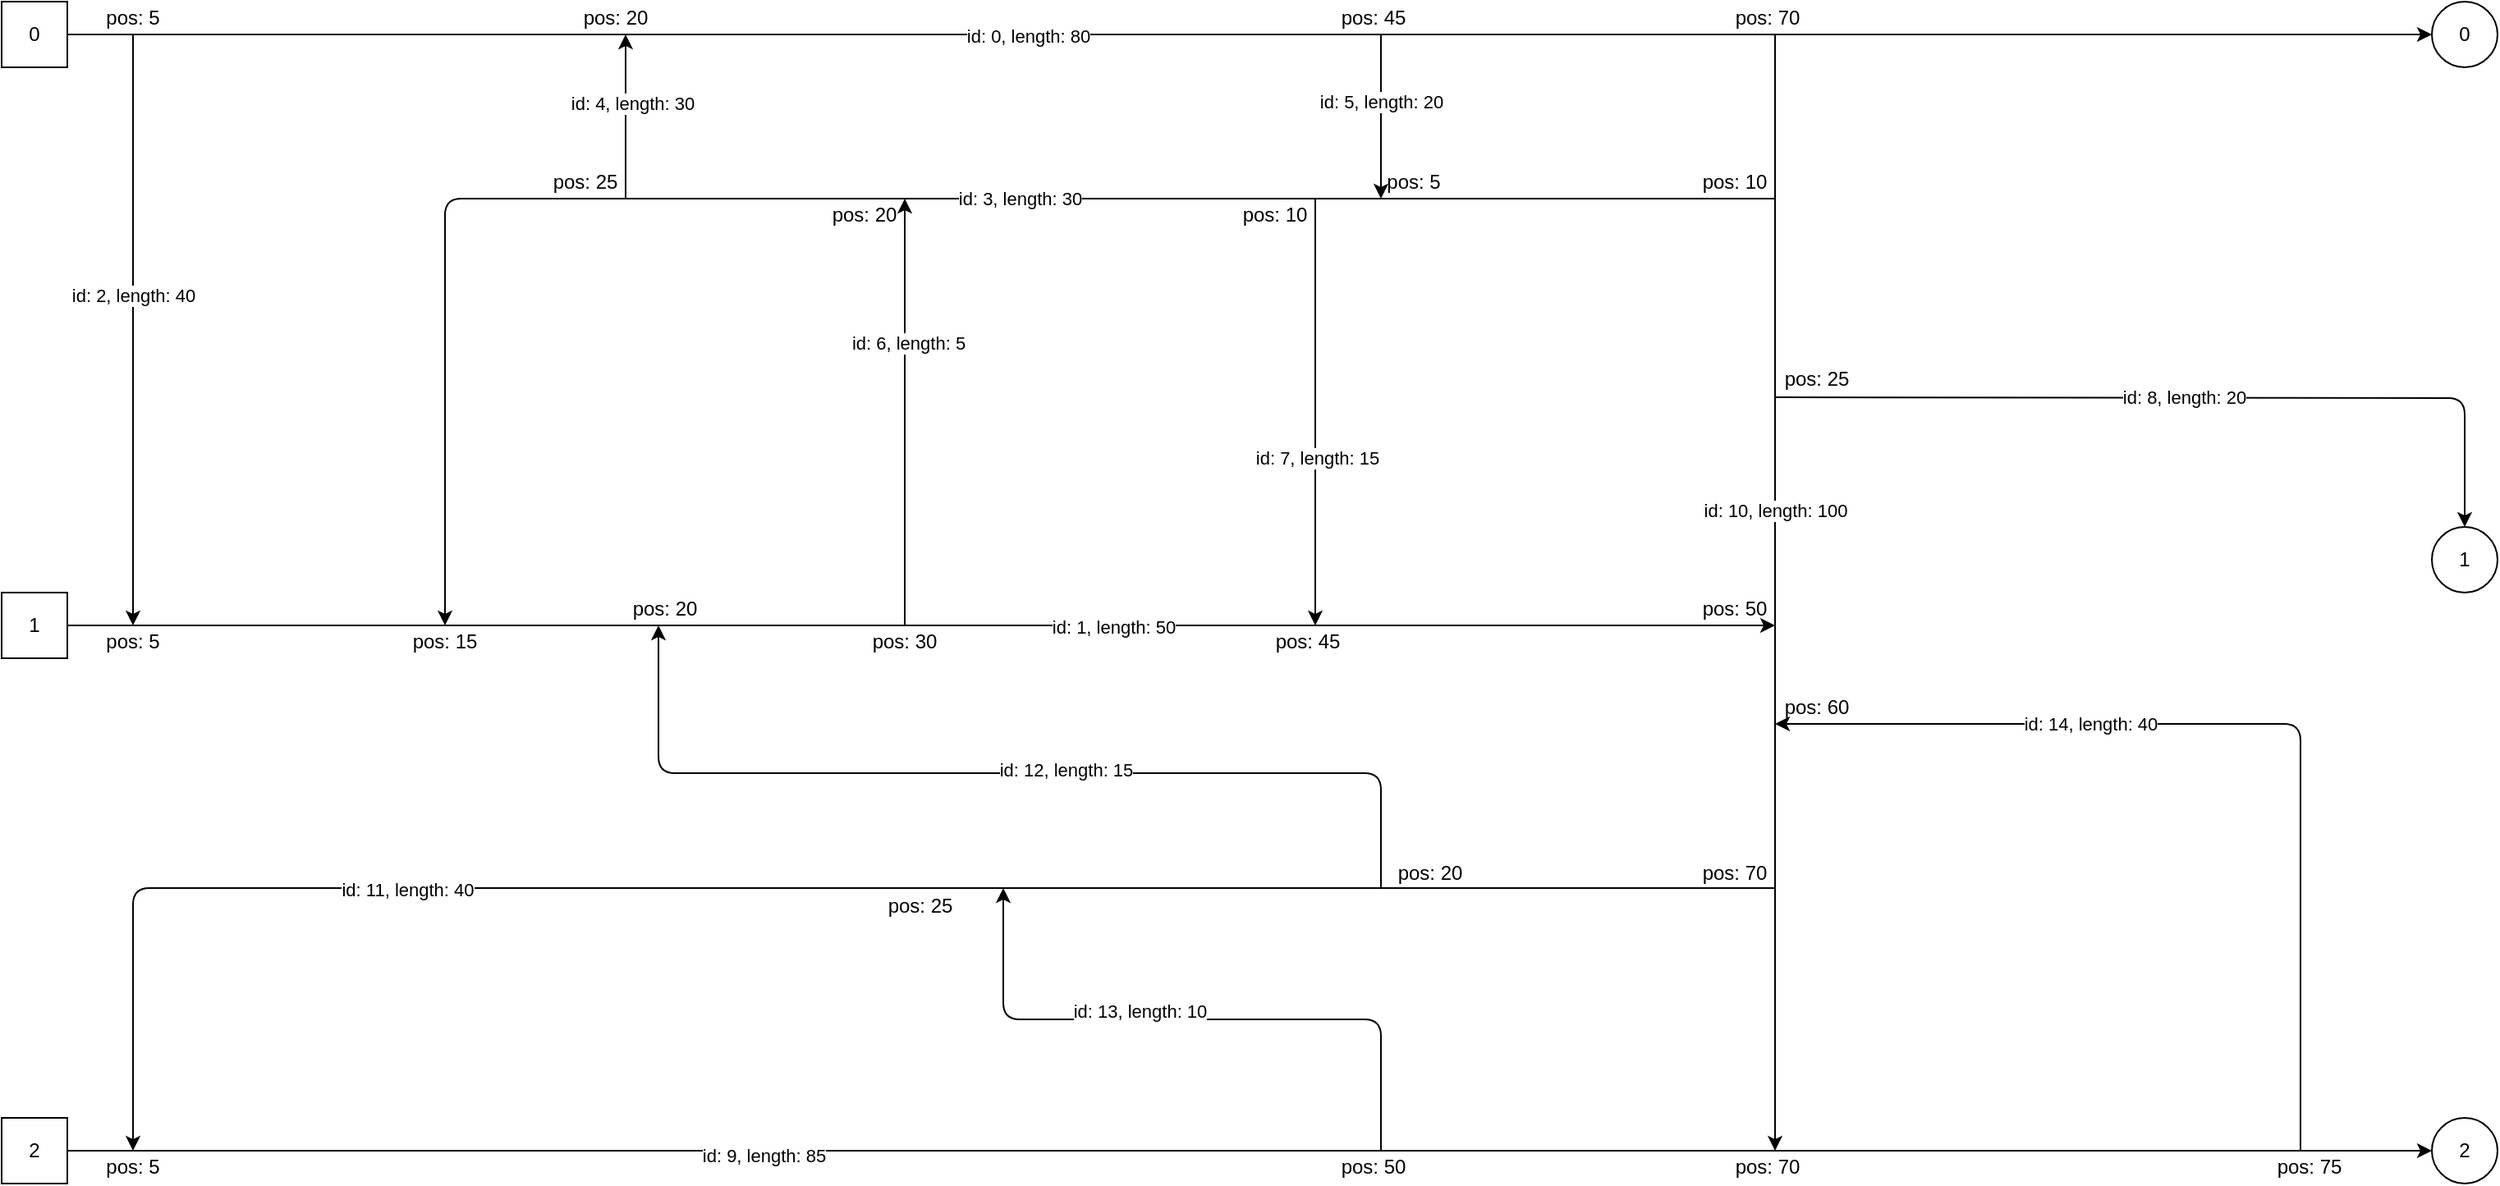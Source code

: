 <mxfile version="14.2.9" type="device"><diagram id="xH474SDf_ZQ1sf8TtbLB" name="Page-1"><mxGraphModel dx="2257" dy="1340" grid="1" gridSize="10" guides="1" tooltips="1" connect="1" arrows="1" fold="1" page="1" pageScale="1" pageWidth="827" pageHeight="1169" math="0" shadow="0"><root><mxCell id="0"/><mxCell id="1" parent="0"/><mxCell id="Aa46PcHx7AlgqLQLzH8m-31" value="0" style="whiteSpace=wrap;html=1;aspect=fixed;" parent="1" vertex="1"><mxGeometry x="40" y="40" width="40" height="40" as="geometry"/></mxCell><mxCell id="Aa46PcHx7AlgqLQLzH8m-32" value="1" style="whiteSpace=wrap;html=1;aspect=fixed;" parent="1" vertex="1"><mxGeometry x="40" y="400" width="40" height="40" as="geometry"/></mxCell><mxCell id="Aa46PcHx7AlgqLQLzH8m-35" value="2" style="whiteSpace=wrap;html=1;aspect=fixed;" parent="1" vertex="1"><mxGeometry x="40" y="720" width="40" height="40" as="geometry"/></mxCell><mxCell id="Aa46PcHx7AlgqLQLzH8m-36" value="0" style="ellipse;whiteSpace=wrap;html=1;aspect=fixed;" parent="1" vertex="1"><mxGeometry x="1520" y="40" width="40" height="40" as="geometry"/></mxCell><mxCell id="Aa46PcHx7AlgqLQLzH8m-37" value="1" style="ellipse;whiteSpace=wrap;html=1;aspect=fixed;" parent="1" vertex="1"><mxGeometry x="1520" y="360" width="40" height="40" as="geometry"/></mxCell><mxCell id="Aa46PcHx7AlgqLQLzH8m-39" value="2" style="ellipse;whiteSpace=wrap;html=1;aspect=fixed;" parent="1" vertex="1"><mxGeometry x="1520" y="720" width="40" height="40" as="geometry"/></mxCell><mxCell id="Aa46PcHx7AlgqLQLzH8m-41" value="" style="endArrow=classic;html=1;exitX=1;exitY=0.5;exitDx=0;exitDy=0;entryX=0;entryY=0.5;entryDx=0;entryDy=0;" parent="1" source="Aa46PcHx7AlgqLQLzH8m-31" target="Aa46PcHx7AlgqLQLzH8m-36" edge="1"><mxGeometry width="50" height="50" relative="1" as="geometry"><mxPoint x="440" y="480" as="sourcePoint"/><mxPoint x="490" y="430" as="targetPoint"/></mxGeometry></mxCell><mxCell id="Aa46PcHx7AlgqLQLzH8m-63" value="id: 0, length: 80" style="edgeLabel;html=1;align=center;verticalAlign=middle;resizable=0;points=[];" parent="Aa46PcHx7AlgqLQLzH8m-41" vertex="1" connectable="0"><mxGeometry x="-0.188" y="-1" relative="1" as="geometry"><mxPoint as="offset"/></mxGeometry></mxCell><mxCell id="Aa46PcHx7AlgqLQLzH8m-42" value="" style="endArrow=classic;html=1;" parent="1" edge="1"><mxGeometry width="50" height="50" relative="1" as="geometry"><mxPoint x="1120" y="60" as="sourcePoint"/><mxPoint x="1120" y="740" as="targetPoint"/></mxGeometry></mxCell><mxCell id="Aa46PcHx7AlgqLQLzH8m-92" value="id: 10, length: 100" style="edgeLabel;html=1;align=center;verticalAlign=middle;resizable=0;points=[];" parent="Aa46PcHx7AlgqLQLzH8m-42" vertex="1" connectable="0"><mxGeometry x="-0.057" y="-2" relative="1" as="geometry"><mxPoint x="2" y="-30.57" as="offset"/></mxGeometry></mxCell><mxCell id="Aa46PcHx7AlgqLQLzH8m-43" value="" style="endArrow=classic;html=1;entryX=0.5;entryY=0;entryDx=0;entryDy=0;edgeStyle=orthogonalEdgeStyle;" parent="1" target="Aa46PcHx7AlgqLQLzH8m-66" edge="1"><mxGeometry width="50" height="50" relative="1" as="geometry"><mxPoint x="1120" y="160" as="sourcePoint"/><mxPoint x="200" y="420" as="targetPoint"/><Array as="points"><mxPoint x="310" y="160"/></Array></mxGeometry></mxCell><mxCell id="Aa46PcHx7AlgqLQLzH8m-78" value="id: 3, length: 30" style="edgeLabel;html=1;align=center;verticalAlign=middle;resizable=0;points=[];" parent="Aa46PcHx7AlgqLQLzH8m-43" vertex="1" connectable="0"><mxGeometry x="-0.065" y="-1" relative="1" as="geometry"><mxPoint x="40" y="1" as="offset"/></mxGeometry></mxCell><mxCell id="Aa46PcHx7AlgqLQLzH8m-44" value="" style="endArrow=classic;html=1;exitX=1;exitY=0.5;exitDx=0;exitDy=0;" parent="1" source="Aa46PcHx7AlgqLQLzH8m-32" edge="1"><mxGeometry width="50" height="50" relative="1" as="geometry"><mxPoint x="270" y="530" as="sourcePoint"/><mxPoint x="1120" y="420" as="targetPoint"/></mxGeometry></mxCell><mxCell id="Aa46PcHx7AlgqLQLzH8m-77" value="id: 1, length: 50" style="edgeLabel;html=1;align=center;verticalAlign=middle;resizable=0;points=[];" parent="Aa46PcHx7AlgqLQLzH8m-44" vertex="1" connectable="0"><mxGeometry x="0.225" y="-1" relative="1" as="geometry"><mxPoint as="offset"/></mxGeometry></mxCell><mxCell id="Aa46PcHx7AlgqLQLzH8m-45" value="" style="endArrow=classic;html=1;edgeStyle=orthogonalEdgeStyle;" parent="1" edge="1"><mxGeometry width="50" height="50" relative="1" as="geometry"><mxPoint x="1120" y="580" as="sourcePoint"/><mxPoint x="120" y="740" as="targetPoint"/><Array as="points"><mxPoint x="1110" y="580"/><mxPoint x="120" y="580"/></Array></mxGeometry></mxCell><mxCell id="Aa46PcHx7AlgqLQLzH8m-97" value="id: 11, length: 40" style="edgeLabel;html=1;align=center;verticalAlign=middle;resizable=0;points=[];" parent="Aa46PcHx7AlgqLQLzH8m-45" vertex="1" connectable="0"><mxGeometry x="0.437" y="2" relative="1" as="geometry"><mxPoint y="-1" as="offset"/></mxGeometry></mxCell><mxCell id="Aa46PcHx7AlgqLQLzH8m-46" value="" style="endArrow=classic;html=1;exitX=1;exitY=0.5;exitDx=0;exitDy=0;entryX=0;entryY=0.5;entryDx=0;entryDy=0;" parent="1" source="Aa46PcHx7AlgqLQLzH8m-35" target="Aa46PcHx7AlgqLQLzH8m-39" edge="1"><mxGeometry width="50" height="50" relative="1" as="geometry"><mxPoint x="270" y="510" as="sourcePoint"/><mxPoint x="320" y="460" as="targetPoint"/></mxGeometry></mxCell><mxCell id="Aa46PcHx7AlgqLQLzH8m-96" value="id: 9, length: 85" style="edgeLabel;html=1;align=center;verticalAlign=middle;resizable=0;points=[];" parent="Aa46PcHx7AlgqLQLzH8m-46" vertex="1" connectable="0"><mxGeometry x="-0.411" y="-3" relative="1" as="geometry"><mxPoint as="offset"/></mxGeometry></mxCell><mxCell id="Aa46PcHx7AlgqLQLzH8m-47" value="" style="endArrow=classic;html=1;" parent="1" edge="1"><mxGeometry width="50" height="50" relative="1" as="geometry"><mxPoint x="840" y="160" as="sourcePoint"/><mxPoint x="840" y="420" as="targetPoint"/></mxGeometry></mxCell><mxCell id="Aa46PcHx7AlgqLQLzH8m-84" value="id: 7, length: 15" style="edgeLabel;html=1;align=center;verticalAlign=middle;resizable=0;points=[];" parent="Aa46PcHx7AlgqLQLzH8m-47" vertex="1" connectable="0"><mxGeometry x="0.212" y="1" relative="1" as="geometry"><mxPoint as="offset"/></mxGeometry></mxCell><mxCell id="Aa46PcHx7AlgqLQLzH8m-48" value="" style="endArrow=classic;html=1;edgeStyle=orthogonalEdgeStyle;" parent="1" edge="1"><mxGeometry width="50" height="50" relative="1" as="geometry"><mxPoint x="880" y="580" as="sourcePoint"/><mxPoint x="440" y="420" as="targetPoint"/><Array as="points"><mxPoint x="880" y="510"/><mxPoint x="440" y="510"/></Array></mxGeometry></mxCell><mxCell id="Aa46PcHx7AlgqLQLzH8m-98" value="id: 12, length: 15" style="edgeLabel;html=1;align=center;verticalAlign=middle;resizable=0;points=[];" parent="Aa46PcHx7AlgqLQLzH8m-48" vertex="1" connectable="0"><mxGeometry x="-0.123" y="-2" relative="1" as="geometry"><mxPoint x="1" as="offset"/></mxGeometry></mxCell><mxCell id="Aa46PcHx7AlgqLQLzH8m-49" value="" style="endArrow=classic;html=1;" parent="1" edge="1"><mxGeometry width="50" height="50" relative="1" as="geometry"><mxPoint x="120" y="60" as="sourcePoint"/><mxPoint x="120" y="420" as="targetPoint"/></mxGeometry></mxCell><mxCell id="Aa46PcHx7AlgqLQLzH8m-67" value="id: 2, length: 40" style="edgeLabel;html=1;align=center;verticalAlign=middle;resizable=0;points=[];" parent="Aa46PcHx7AlgqLQLzH8m-49" vertex="1" connectable="0"><mxGeometry x="-0.118" relative="1" as="geometry"><mxPoint as="offset"/></mxGeometry></mxCell><mxCell id="Aa46PcHx7AlgqLQLzH8m-50" value="" style="endArrow=classic;html=1;" parent="1" edge="1"><mxGeometry width="50" height="50" relative="1" as="geometry"><mxPoint x="880" y="60" as="sourcePoint"/><mxPoint x="880" y="160" as="targetPoint"/></mxGeometry></mxCell><mxCell id="Aa46PcHx7AlgqLQLzH8m-80" value="id: 5, length: 20" style="edgeLabel;html=1;align=center;verticalAlign=middle;resizable=0;points=[];" parent="Aa46PcHx7AlgqLQLzH8m-50" vertex="1" connectable="0"><mxGeometry x="-0.192" relative="1" as="geometry"><mxPoint as="offset"/></mxGeometry></mxCell><mxCell id="Aa46PcHx7AlgqLQLzH8m-51" value="" style="endArrow=classic;html=1;edgeStyle=orthogonalEdgeStyle;" parent="1" edge="1"><mxGeometry width="50" height="50" relative="1" as="geometry"><mxPoint x="880" y="740" as="sourcePoint"/><mxPoint x="650" y="580" as="targetPoint"/><Array as="points"><mxPoint x="880" y="660"/><mxPoint x="650" y="660"/></Array></mxGeometry></mxCell><mxCell id="Aa46PcHx7AlgqLQLzH8m-99" value="id: 13, length: 10" style="edgeLabel;html=1;align=center;verticalAlign=middle;resizable=0;points=[];" parent="Aa46PcHx7AlgqLQLzH8m-51" vertex="1" connectable="0"><mxGeometry x="0.166" y="-5" relative="1" as="geometry"><mxPoint as="offset"/></mxGeometry></mxCell><mxCell id="Aa46PcHx7AlgqLQLzH8m-52" value="" style="endArrow=classic;html=1;edgeStyle=orthogonalEdgeStyle;" parent="1" edge="1"><mxGeometry width="50" height="50" relative="1" as="geometry"><mxPoint x="590" y="420" as="sourcePoint"/><mxPoint x="590" y="160" as="targetPoint"/><Array as="points"><mxPoint x="590" y="420"/></Array></mxGeometry></mxCell><mxCell id="Aa46PcHx7AlgqLQLzH8m-83" value="id: 6, length: 5" style="edgeLabel;html=1;align=center;verticalAlign=middle;resizable=0;points=[];" parent="Aa46PcHx7AlgqLQLzH8m-52" vertex="1" connectable="0"><mxGeometry x="0.322" y="-2" relative="1" as="geometry"><mxPoint as="offset"/></mxGeometry></mxCell><mxCell id="Aa46PcHx7AlgqLQLzH8m-53" value="" style="endArrow=classic;html=1;edgeStyle=orthogonalEdgeStyle;" parent="1" edge="1"><mxGeometry width="50" height="50" relative="1" as="geometry"><mxPoint x="420" y="160" as="sourcePoint"/><mxPoint x="420" y="60" as="targetPoint"/></mxGeometry></mxCell><mxCell id="Aa46PcHx7AlgqLQLzH8m-79" value="id: 4, length: 30" style="edgeLabel;html=1;align=center;verticalAlign=middle;resizable=0;points=[];" parent="Aa46PcHx7AlgqLQLzH8m-53" vertex="1" connectable="0"><mxGeometry x="0.169" y="-4" relative="1" as="geometry"><mxPoint as="offset"/></mxGeometry></mxCell><mxCell id="Aa46PcHx7AlgqLQLzH8m-54" value="" style="endArrow=classic;html=1;edgeStyle=orthogonalEdgeStyle;" parent="1" edge="1"><mxGeometry width="50" height="50" relative="1" as="geometry"><mxPoint x="1440" y="740" as="sourcePoint"/><mxPoint x="1120" y="480" as="targetPoint"/><Array as="points"><mxPoint x="1440" y="480"/></Array></mxGeometry></mxCell><mxCell id="Aa46PcHx7AlgqLQLzH8m-100" value="id: 14, length: 40" style="edgeLabel;html=1;align=center;verticalAlign=middle;resizable=0;points=[];" parent="Aa46PcHx7AlgqLQLzH8m-54" vertex="1" connectable="0"><mxGeometry x="0.339" relative="1" as="geometry"><mxPoint as="offset"/></mxGeometry></mxCell><mxCell id="Aa46PcHx7AlgqLQLzH8m-55" value="" style="endArrow=classic;html=1;entryX=0.5;entryY=0;entryDx=0;entryDy=0;edgeStyle=orthogonalEdgeStyle;" parent="1" target="Aa46PcHx7AlgqLQLzH8m-37" edge="1"><mxGeometry width="50" height="50" relative="1" as="geometry"><mxPoint x="1120" y="281" as="sourcePoint"/><mxPoint x="770" y="200" as="targetPoint"/></mxGeometry></mxCell><mxCell id="Aa46PcHx7AlgqLQLzH8m-85" value="id: 8, length: 20" style="edgeLabel;html=1;align=center;verticalAlign=middle;resizable=0;points=[];" parent="Aa46PcHx7AlgqLQLzH8m-55" vertex="1" connectable="0"><mxGeometry x="-0.277" y="3" relative="1" as="geometry"><mxPoint x="68.45" y="2.29" as="offset"/></mxGeometry></mxCell><mxCell id="Aa46PcHx7AlgqLQLzH8m-58" value="pos: 5" style="text;html=1;strokeColor=none;fillColor=none;align=center;verticalAlign=middle;whiteSpace=wrap;rounded=0;" parent="1" vertex="1"><mxGeometry x="100" y="40" width="40" height="20" as="geometry"/></mxCell><mxCell id="Aa46PcHx7AlgqLQLzH8m-61" value="pos: 20" style="text;html=1;strokeColor=none;fillColor=none;align=center;verticalAlign=middle;whiteSpace=wrap;rounded=0;" parent="1" vertex="1"><mxGeometry x="384" y="40" width="60" height="20" as="geometry"/></mxCell><mxCell id="Aa46PcHx7AlgqLQLzH8m-62" value="pos: 45" style="text;html=1;align=center;verticalAlign=middle;resizable=0;points=[];autosize=1;" parent="1" vertex="1"><mxGeometry x="850" y="40" width="50" height="20" as="geometry"/></mxCell><mxCell id="Aa46PcHx7AlgqLQLzH8m-64" value="pos: 70" style="text;html=1;align=center;verticalAlign=middle;resizable=0;points=[];autosize=1;" parent="1" vertex="1"><mxGeometry x="1090" y="40" width="50" height="20" as="geometry"/></mxCell><mxCell id="Aa46PcHx7AlgqLQLzH8m-65" value="pos: 5" style="text;html=1;strokeColor=none;fillColor=none;align=center;verticalAlign=middle;whiteSpace=wrap;rounded=0;" parent="1" vertex="1"><mxGeometry x="100" y="420" width="40" height="20" as="geometry"/></mxCell><mxCell id="Aa46PcHx7AlgqLQLzH8m-66" value="pos: 15" style="text;html=1;strokeColor=none;fillColor=none;align=center;verticalAlign=middle;whiteSpace=wrap;rounded=0;" parent="1" vertex="1"><mxGeometry x="280" y="420" width="60" height="20" as="geometry"/></mxCell><mxCell id="Aa46PcHx7AlgqLQLzH8m-68" value="pos: 10" style="text;html=1;align=center;verticalAlign=middle;resizable=0;points=[];autosize=1;" parent="1" vertex="1"><mxGeometry x="1070" y="140" width="50" height="20" as="geometry"/></mxCell><mxCell id="Aa46PcHx7AlgqLQLzH8m-69" value="pos: 25" style="text;html=1;align=center;verticalAlign=middle;resizable=0;points=[];autosize=1;" parent="1" vertex="1"><mxGeometry x="1120" y="260" width="50" height="20" as="geometry"/></mxCell><mxCell id="Aa46PcHx7AlgqLQLzH8m-70" value="pos: 5" style="text;html=1;strokeColor=none;fillColor=none;align=center;verticalAlign=middle;whiteSpace=wrap;rounded=0;rotation=0;" parent="1" vertex="1"><mxGeometry x="880" y="140" width="40" height="20" as="geometry"/></mxCell><mxCell id="Aa46PcHx7AlgqLQLzH8m-71" value="pos: 25" style="text;html=1;align=center;verticalAlign=middle;resizable=0;points=[];autosize=1;rotation=0;" parent="1" vertex="1"><mxGeometry x="370" y="140" width="50" height="20" as="geometry"/></mxCell><mxCell id="Aa46PcHx7AlgqLQLzH8m-72" value="pos: 10" style="text;html=1;align=center;verticalAlign=middle;resizable=0;points=[];autosize=1;rotation=0;" parent="1" vertex="1"><mxGeometry x="790" y="160" width="50" height="20" as="geometry"/></mxCell><mxCell id="Aa46PcHx7AlgqLQLzH8m-73" value="pos: 20" style="text;html=1;align=center;verticalAlign=middle;resizable=0;points=[];autosize=1;rotation=0;" parent="1" vertex="1"><mxGeometry x="540" y="160" width="50" height="20" as="geometry"/></mxCell><mxCell id="Aa46PcHx7AlgqLQLzH8m-75" value="pos: 45" style="text;html=1;align=center;verticalAlign=middle;resizable=0;points=[];autosize=1;" parent="1" vertex="1"><mxGeometry x="810" y="420" width="50" height="20" as="geometry"/></mxCell><mxCell id="Aa46PcHx7AlgqLQLzH8m-81" value="pos: 20" style="text;html=1;strokeColor=none;fillColor=none;align=center;verticalAlign=middle;whiteSpace=wrap;rounded=0;" parent="1" vertex="1"><mxGeometry x="414" y="400" width="60" height="20" as="geometry"/></mxCell><mxCell id="Aa46PcHx7AlgqLQLzH8m-82" value="pos: 30" style="text;html=1;strokeColor=none;fillColor=none;align=center;verticalAlign=middle;whiteSpace=wrap;rounded=0;" parent="1" vertex="1"><mxGeometry x="560" y="420" width="60" height="20" as="geometry"/></mxCell><mxCell id="Aa46PcHx7AlgqLQLzH8m-86" value="pos: 5" style="text;html=1;strokeColor=none;fillColor=none;align=center;verticalAlign=middle;whiteSpace=wrap;rounded=0;" parent="1" vertex="1"><mxGeometry x="100" y="740" width="40" height="20" as="geometry"/></mxCell><mxCell id="Aa46PcHx7AlgqLQLzH8m-87" value="pos: 50" style="text;html=1;align=center;verticalAlign=middle;resizable=0;points=[];autosize=1;" parent="1" vertex="1"><mxGeometry x="850" y="740" width="50" height="20" as="geometry"/></mxCell><mxCell id="Aa46PcHx7AlgqLQLzH8m-88" value="pos: 20" style="text;html=1;strokeColor=none;fillColor=none;align=center;verticalAlign=middle;whiteSpace=wrap;rounded=0;rotation=0;" parent="1" vertex="1"><mxGeometry x="880" y="561" width="60" height="20" as="geometry"/></mxCell><mxCell id="Aa46PcHx7AlgqLQLzH8m-89" value="pos: 25" style="text;html=1;align=center;verticalAlign=middle;resizable=0;points=[];autosize=1;rotation=0;" parent="1" vertex="1"><mxGeometry x="574" y="581" width="50" height="20" as="geometry"/></mxCell><mxCell id="Aa46PcHx7AlgqLQLzH8m-90" value="pos: 70" style="text;html=1;align=center;verticalAlign=middle;resizable=0;points=[];autosize=1;" parent="1" vertex="1"><mxGeometry x="1090" y="740" width="50" height="20" as="geometry"/></mxCell><mxCell id="Aa46PcHx7AlgqLQLzH8m-91" value="pos: 75" style="text;html=1;align=center;verticalAlign=middle;resizable=0;points=[];autosize=1;" parent="1" vertex="1"><mxGeometry x="1420" y="740" width="50" height="20" as="geometry"/></mxCell><mxCell id="Aa46PcHx7AlgqLQLzH8m-93" value="pos: 50" style="text;html=1;align=center;verticalAlign=middle;resizable=0;points=[];autosize=1;" parent="1" vertex="1"><mxGeometry x="1070" y="400" width="50" height="20" as="geometry"/></mxCell><mxCell id="Aa46PcHx7AlgqLQLzH8m-94" value="pos: 60" style="text;html=1;align=center;verticalAlign=middle;resizable=0;points=[];autosize=1;" parent="1" vertex="1"><mxGeometry x="1120" y="460" width="50" height="20" as="geometry"/></mxCell><mxCell id="Aa46PcHx7AlgqLQLzH8m-95" value="pos: 70" style="text;html=1;align=center;verticalAlign=middle;resizable=0;points=[];autosize=1;" parent="1" vertex="1"><mxGeometry x="1070" y="561" width="50" height="20" as="geometry"/></mxCell></root></mxGraphModel></diagram></mxfile>